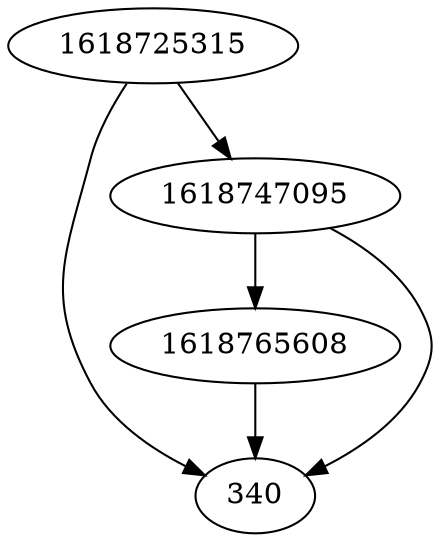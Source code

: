 strict digraph  {
1618765608;
1618725315;
340;
1618747095;
1618765608 -> 340;
1618725315 -> 340;
1618725315 -> 1618747095;
1618747095 -> 340;
1618747095 -> 1618765608;
}
